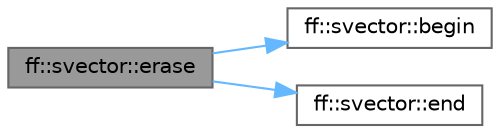 digraph "ff::svector::erase"
{
 // LATEX_PDF_SIZE
  bgcolor="transparent";
  edge [fontname=Helvetica,fontsize=10,labelfontname=Helvetica,labelfontsize=10];
  node [fontname=Helvetica,fontsize=10,shape=box,height=0.2,width=0.4];
  rankdir="LR";
  Node1 [id="Node000001",label="ff::svector::erase",height=0.2,width=0.4,color="gray40", fillcolor="grey60", style="filled", fontcolor="black",tooltip=" "];
  Node1 -> Node2 [id="edge1_Node000001_Node000002",color="steelblue1",style="solid",tooltip=" "];
  Node2 [id="Node000002",label="ff::svector::begin",height=0.2,width=0.4,color="grey40", fillcolor="white", style="filled",URL="$classff_1_1svector.html#ad8a30d18f163f42b3480afe01ae4604a",tooltip=" "];
  Node1 -> Node3 [id="edge2_Node000001_Node000003",color="steelblue1",style="solid",tooltip=" "];
  Node3 [id="Node000003",label="ff::svector::end",height=0.2,width=0.4,color="grey40", fillcolor="white", style="filled",URL="$classff_1_1svector.html#a0b213ffb2cc9bafbe8eb13b0476653fa",tooltip=" "];
}
